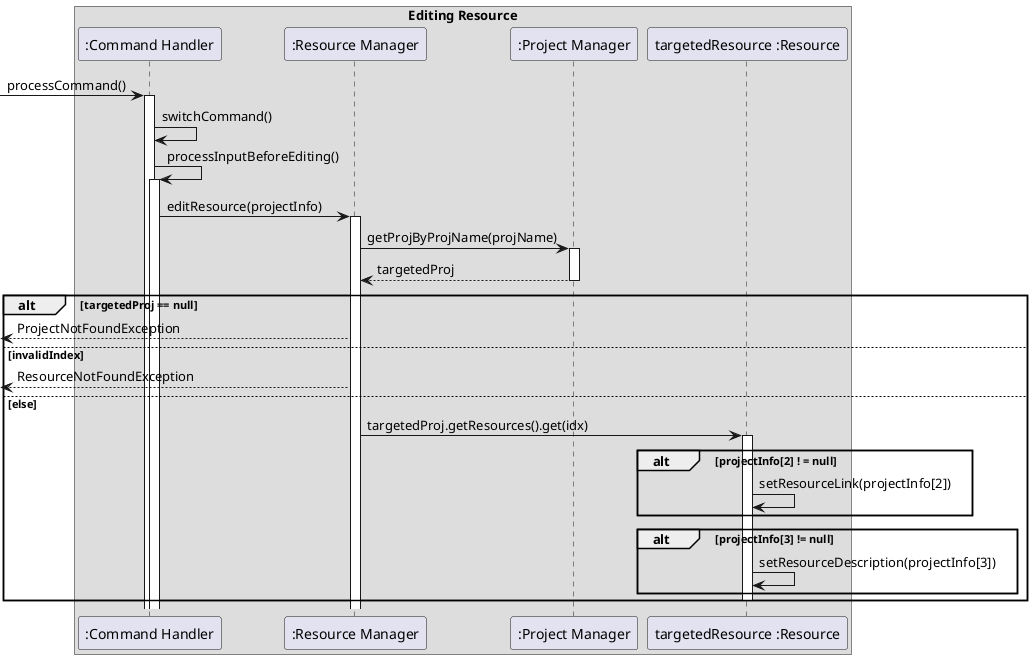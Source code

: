 @startuml
'https://plantuml.com/sequence-diagram

box Editing Resource
participant ":Command Handler" as CommandHandler
participant ":Resource Manager" as ResourceManager
participant ":Project Manager" as ProjectManager
participant "targetedResource :Resource" as Resource

[-> CommandHandler : processCommand()
activate CommandHandler
CommandHandler -> CommandHandler : switchCommand()
CommandHandler -> CommandHandler : processInputBeforeEditing()
activate CommandHandler

CommandHandler -> ResourceManager : editResource(projectInfo)
activate ResourceManager
ResourceManager -> ProjectManager : getProjByProjName(projName)
activate ProjectManager
ResourceManager <-- ProjectManager : targetedProj
deactivate ProjectManager

alt targetedProj == null
    [<-- ResourceManager : ProjectNotFoundException
else invalidIndex
    [<-- ResourceManager : ResourceNotFoundException
else else
    ResourceManager -> Resource : targetedProj.getResources().get(idx)
    activate Resource
    alt projectInfo[2] ! = null
        Resource -> Resource : setResourceLink(projectInfo[2])
        end
    alt projectInfo[3] != null
        Resource -> Resource : setResourceDescription(projectInfo[3])
        end
    deactivate Resource
end




@enduml